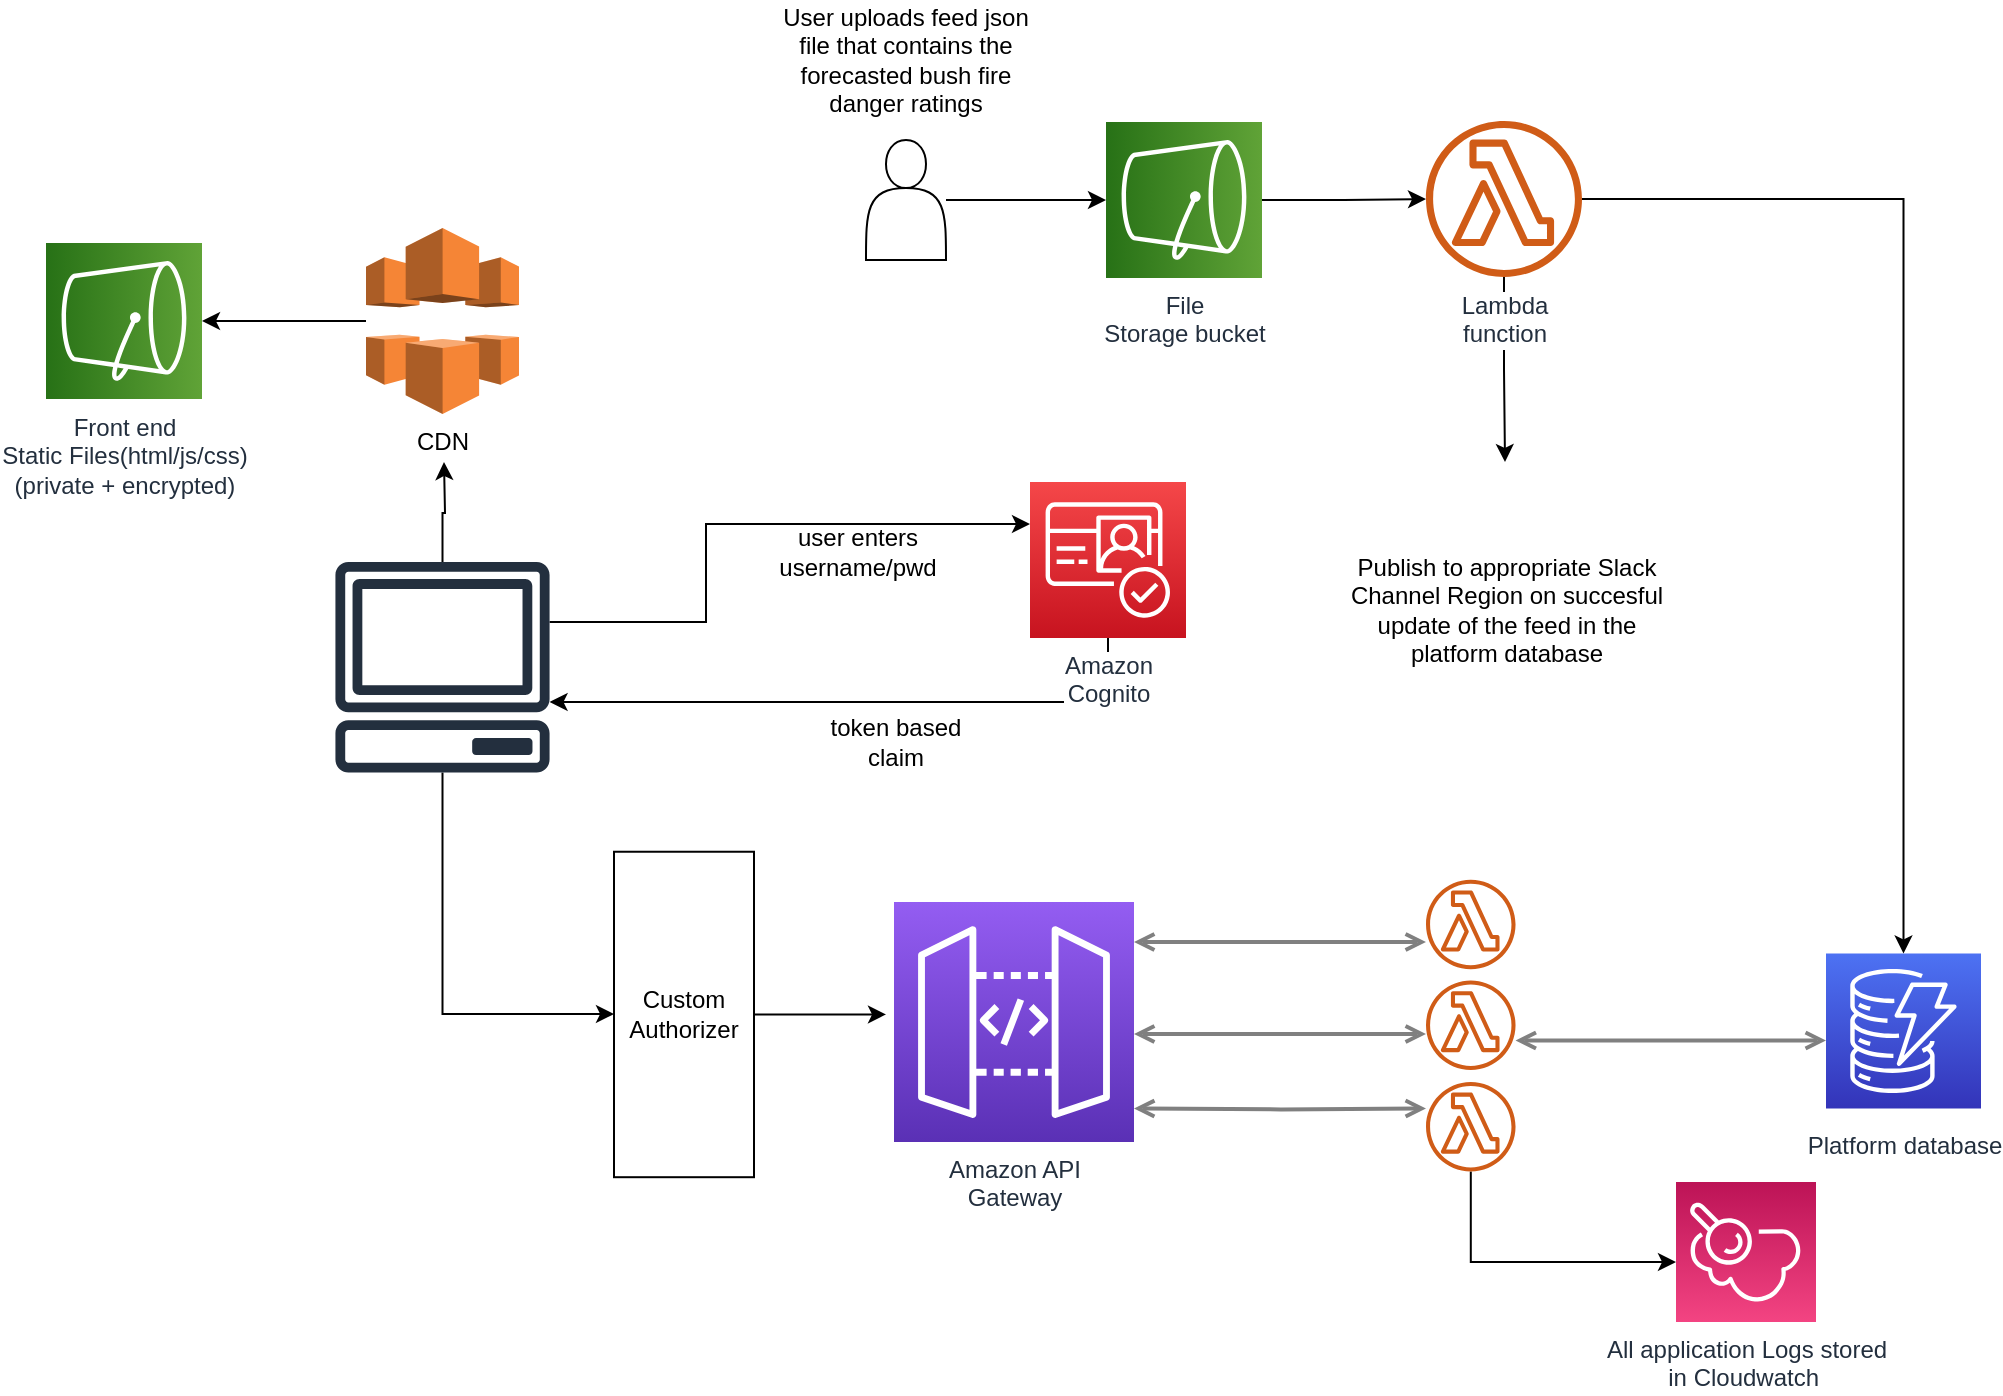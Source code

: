 <mxfile version="14.6.9" type="github" pages="5">
  <diagram id="Ht1M8jgEwFfnCIfOTk4-" name="Architecture">
    <mxGraphModel dx="2447" dy="548" grid="1" gridSize="10" guides="1" tooltips="1" connect="1" arrows="1" fold="1" page="1" pageScale="1" pageWidth="1169" pageHeight="827" math="0" shadow="0">
      <root>
        <mxCell id="0" />
        <mxCell id="1" parent="0" />
        <mxCell id="UEzPUAAOIrF-is8g5C7q-133" style="edgeStyle=orthogonalEdgeStyle;rounded=0;orthogonalLoop=1;jettySize=auto;html=1;startArrow=open;startFill=0;endArrow=open;endFill=0;strokeWidth=2;strokeColor=#808080;" parent="1" source="UEzPUAAOIrF-is8g5C7q-115" target="UEzPUAAOIrF-is8g5C7q-119" edge="1">
          <mxGeometry relative="1" as="geometry">
            <Array as="points">
              <mxPoint x="790" y="579.23" />
              <mxPoint x="790" y="579.23" />
            </Array>
            <mxPoint x="805.0" y="613.23" as="targetPoint" />
          </mxGeometry>
        </mxCell>
        <mxCell id="UEzPUAAOIrF-is8g5C7q-142" style="edgeStyle=orthogonalEdgeStyle;rounded=0;orthogonalLoop=1;jettySize=auto;html=1;startArrow=open;startFill=0;endArrow=open;endFill=0;strokeWidth=2;strokeColor=#808080;" parent="1" edge="1">
          <mxGeometry relative="1" as="geometry">
            <mxPoint x="494" y="576" as="sourcePoint" />
            <mxPoint x="640" y="576" as="targetPoint" />
            <Array as="points">
              <mxPoint x="515" y="575.23" />
              <mxPoint x="515" y="575.23" />
            </Array>
          </mxGeometry>
        </mxCell>
        <mxCell id="V-STVvqY2KK-GqgoBENX-16" style="edgeStyle=orthogonalEdgeStyle;rounded=0;orthogonalLoop=1;jettySize=auto;html=1;" edge="1" parent="1" source="UEzPUAAOIrF-is8g5C7q-111" target="fc9vdhBPrBxlH9aMz3zb-12">
          <mxGeometry relative="1" as="geometry">
            <Array as="points">
              <mxPoint x="481" y="410" />
            </Array>
          </mxGeometry>
        </mxCell>
        <mxCell id="UEzPUAAOIrF-is8g5C7q-111" value="Amazon &lt;br&gt;Cognito" style="outlineConnect=0;fontColor=#232F3E;gradientColor=#F54749;gradientDirection=north;fillColor=#C7131F;strokeColor=#ffffff;dashed=0;verticalLabelPosition=bottom;verticalAlign=top;align=center;html=1;fontSize=12;fontStyle=0;aspect=fixed;shape=mxgraph.aws4.resourceIcon;resIcon=mxgraph.aws4.cognito;labelBackgroundColor=#ffffff;" parent="1" vertex="1">
          <mxGeometry x="442" y="300" width="78" height="78" as="geometry" />
        </mxCell>
        <mxCell id="UEzPUAAOIrF-is8g5C7q-114" value="Amazon API&lt;br&gt;Gateway&lt;br&gt;" style="outlineConnect=0;fontColor=#232F3E;gradientColor=#945DF2;gradientDirection=north;fillColor=#5A30B5;strokeColor=#ffffff;dashed=0;verticalLabelPosition=bottom;verticalAlign=top;align=center;html=1;fontSize=12;fontStyle=0;aspect=fixed;shape=mxgraph.aws4.resourceIcon;resIcon=mxgraph.aws4.api_gateway;labelBackgroundColor=#ffffff;" parent="1" vertex="1">
          <mxGeometry x="374" y="510" width="120" height="120" as="geometry" />
        </mxCell>
        <mxCell id="UEzPUAAOIrF-is8g5C7q-115" value="" style="outlineConnect=0;fontColor=#232F3E;gradientColor=none;fillColor=#D05C17;strokeColor=none;dashed=0;verticalLabelPosition=bottom;verticalAlign=top;align=center;html=1;fontSize=12;fontStyle=0;aspect=fixed;pointerEvents=1;shape=mxgraph.aws4.lambda_function;labelBackgroundColor=#ffffff;" parent="1" vertex="1">
          <mxGeometry x="640" y="549.23" width="44.77" height="44.77" as="geometry" />
        </mxCell>
        <mxCell id="fc9vdhBPrBxlH9aMz3zb-10" style="edgeStyle=orthogonalEdgeStyle;rounded=0;orthogonalLoop=1;jettySize=auto;html=1;" parent="1" source="UEzPUAAOIrF-is8g5C7q-116" target="fc9vdhBPrBxlH9aMz3zb-7" edge="1">
          <mxGeometry relative="1" as="geometry" />
        </mxCell>
        <mxCell id="UEzPUAAOIrF-is8g5C7q-116" value="File &lt;br&gt;Storage bucket" style="outlineConnect=0;fontColor=#232F3E;gradientColor=#60A337;gradientDirection=north;fillColor=#277116;strokeColor=#ffffff;dashed=0;verticalLabelPosition=bottom;verticalAlign=top;align=center;html=1;fontSize=12;fontStyle=0;aspect=fixed;shape=mxgraph.aws4.resourceIcon;resIcon=mxgraph.aws4.s3;labelBackgroundColor=#ffffff;direction=south;" parent="1" vertex="1">
          <mxGeometry x="480.0" y="120" width="78" height="78" as="geometry" />
        </mxCell>
        <mxCell id="UEzPUAAOIrF-is8g5C7q-119" value="Platform database" style="outlineConnect=0;fontColor=#232F3E;gradientColor=#4D72F3;gradientDirection=north;fillColor=#3334B9;strokeColor=#ffffff;dashed=0;verticalLabelPosition=bottom;verticalAlign=top;align=center;html=1;fontSize=12;fontStyle=0;aspect=fixed;shape=mxgraph.aws4.resourceIcon;resIcon=mxgraph.aws4.dynamodb;labelBackgroundColor=#ffffff;spacingTop=5;" parent="1" vertex="1">
          <mxGeometry x="840" y="535.73" width="77.5" height="77.5" as="geometry" />
        </mxCell>
        <mxCell id="UEzPUAAOIrF-is8g5C7q-121" value="All application Logs stored &lt;br&gt;in Cloudwatch&amp;nbsp;" style="outlineConnect=0;fontColor=#232F3E;gradientColor=#F34482;gradientDirection=north;fillColor=#BC1356;strokeColor=#ffffff;dashed=0;verticalLabelPosition=bottom;verticalAlign=top;align=center;html=1;fontSize=12;fontStyle=0;aspect=fixed;shape=mxgraph.aws4.resourceIcon;resIcon=mxgraph.aws4.cloudwatch;labelBackgroundColor=#ffffff;direction=west;" parent="1" vertex="1">
          <mxGeometry x="765" y="650" width="70" height="70" as="geometry" />
        </mxCell>
        <mxCell id="fc9vdhBPrBxlH9aMz3zb-6" value="User uploads feed json file that contains the forecasted bush fire danger ratings" style="text;html=1;strokeColor=none;fillColor=none;align=center;verticalAlign=middle;whiteSpace=wrap;rounded=0;" parent="1" vertex="1">
          <mxGeometry x="315" y="60" width="130" height="57" as="geometry" />
        </mxCell>
        <mxCell id="fc9vdhBPrBxlH9aMz3zb-11" style="edgeStyle=orthogonalEdgeStyle;rounded=0;orthogonalLoop=1;jettySize=auto;html=1;" parent="1" source="fc9vdhBPrBxlH9aMz3zb-7" target="UEzPUAAOIrF-is8g5C7q-119" edge="1">
          <mxGeometry relative="1" as="geometry" />
        </mxCell>
        <mxCell id="XOwiEWo5WfRLnFHObfmR-3" style="edgeStyle=orthogonalEdgeStyle;rounded=0;orthogonalLoop=1;jettySize=auto;html=1;" edge="1" parent="1" source="fc9vdhBPrBxlH9aMz3zb-7" target="V-STVvqY2KK-GqgoBENX-31">
          <mxGeometry relative="1" as="geometry" />
        </mxCell>
        <mxCell id="fc9vdhBPrBxlH9aMz3zb-7" value="Lambda&lt;br&gt;function" style="outlineConnect=0;fontColor=#232F3E;gradientColor=none;fillColor=#D05C17;strokeColor=none;dashed=0;verticalLabelPosition=bottom;verticalAlign=top;align=center;html=1;fontSize=12;fontStyle=0;aspect=fixed;pointerEvents=1;shape=mxgraph.aws4.lambda_function;labelBackgroundColor=#ffffff;" parent="1" vertex="1">
          <mxGeometry x="640" y="119.5" width="78" height="78" as="geometry" />
        </mxCell>
        <mxCell id="fc9vdhBPrBxlH9aMz3zb-17" value="user enters &lt;br&gt;username/pwd" style="text;html=1;strokeColor=none;fillColor=none;align=center;verticalAlign=middle;whiteSpace=wrap;rounded=0;" parent="1" vertex="1">
          <mxGeometry x="292" y="320" width="128" height="30" as="geometry" />
        </mxCell>
        <mxCell id="fc9vdhBPrBxlH9aMz3zb-18" value="token based claim" style="text;html=1;strokeColor=none;fillColor=none;align=center;verticalAlign=middle;whiteSpace=wrap;rounded=0;" parent="1" vertex="1">
          <mxGeometry x="340" y="420" width="70" height="20" as="geometry" />
        </mxCell>
        <mxCell id="V-STVvqY2KK-GqgoBENX-8" style="edgeStyle=orthogonalEdgeStyle;rounded=0;orthogonalLoop=1;jettySize=auto;html=1;" edge="1" parent="1" source="fc9vdhBPrBxlH9aMz3zb-12">
          <mxGeometry relative="1" as="geometry">
            <mxPoint x="442" y="321" as="targetPoint" />
            <mxPoint x="187.812" y="431" as="sourcePoint" />
            <Array as="points">
              <mxPoint x="280" y="370" />
              <mxPoint x="280" y="321" />
            </Array>
          </mxGeometry>
        </mxCell>
        <mxCell id="V-STVvqY2KK-GqgoBENX-14" style="edgeStyle=orthogonalEdgeStyle;rounded=0;orthogonalLoop=1;jettySize=auto;html=1;" edge="1" parent="1" source="fc9vdhBPrBxlH9aMz3zb-12">
          <mxGeometry relative="1" as="geometry">
            <mxPoint x="149" y="290" as="targetPoint" />
          </mxGeometry>
        </mxCell>
        <mxCell id="V-STVvqY2KK-GqgoBENX-17" style="edgeStyle=orthogonalEdgeStyle;rounded=0;orthogonalLoop=1;jettySize=auto;html=1;" edge="1" parent="1" source="fc9vdhBPrBxlH9aMz3zb-12" target="V-STVvqY2KK-GqgoBENX-15">
          <mxGeometry relative="1" as="geometry">
            <Array as="points">
              <mxPoint x="148" y="566" />
            </Array>
          </mxGeometry>
        </mxCell>
        <mxCell id="fc9vdhBPrBxlH9aMz3zb-12" value="" style="outlineConnect=0;fontColor=#232F3E;gradientColor=none;fillColor=#232F3E;strokeColor=none;dashed=0;verticalLabelPosition=bottom;verticalAlign=top;align=center;html=1;fontSize=12;fontStyle=0;aspect=fixed;pointerEvents=1;shape=mxgraph.aws4.client;" parent="1" vertex="1">
          <mxGeometry x="94.25" y="340" width="108" height="105.23" as="geometry" />
        </mxCell>
        <mxCell id="V-STVvqY2KK-GqgoBENX-1" value="Front end &lt;br&gt;Static Files(html/js/css)&lt;br&gt;(private + encrypted)" style="outlineConnect=0;fontColor=#232F3E;gradientColor=#60A337;gradientDirection=north;fillColor=#277116;strokeColor=#ffffff;dashed=0;verticalLabelPosition=bottom;verticalAlign=top;align=center;html=1;fontSize=12;fontStyle=0;aspect=fixed;shape=mxgraph.aws4.resourceIcon;resIcon=mxgraph.aws4.s3;labelBackgroundColor=#ffffff;direction=south;" vertex="1" parent="1">
          <mxGeometry x="-50.0" y="180.5" width="78" height="78" as="geometry" />
        </mxCell>
        <mxCell id="V-STVvqY2KK-GqgoBENX-7" style="edgeStyle=orthogonalEdgeStyle;rounded=0;orthogonalLoop=1;jettySize=auto;html=1;" edge="1" parent="1" source="V-STVvqY2KK-GqgoBENX-3" target="V-STVvqY2KK-GqgoBENX-1">
          <mxGeometry relative="1" as="geometry" />
        </mxCell>
        <mxCell id="V-STVvqY2KK-GqgoBENX-3" value="CDN&lt;br&gt;" style="outlineConnect=0;dashed=0;verticalLabelPosition=bottom;verticalAlign=top;align=center;html=1;shape=mxgraph.aws3.cloudfront;fillColor=#F58536;gradientColor=none;" vertex="1" parent="1">
          <mxGeometry x="110" y="173" width="76.5" height="93" as="geometry" />
        </mxCell>
        <mxCell id="V-STVvqY2KK-GqgoBENX-28" style="edgeStyle=orthogonalEdgeStyle;rounded=0;orthogonalLoop=1;jettySize=auto;html=1;" edge="1" parent="1" source="V-STVvqY2KK-GqgoBENX-15">
          <mxGeometry relative="1" as="geometry">
            <mxPoint x="370" y="566.235" as="targetPoint" />
          </mxGeometry>
        </mxCell>
        <mxCell id="V-STVvqY2KK-GqgoBENX-15" value="Custom&lt;br&gt;Authorizer" style="rounded=0;whiteSpace=wrap;html=1;" vertex="1" parent="1">
          <mxGeometry x="234" y="484.87" width="70" height="162.73" as="geometry" />
        </mxCell>
        <mxCell id="V-STVvqY2KK-GqgoBENX-26" style="edgeStyle=orthogonalEdgeStyle;rounded=0;orthogonalLoop=1;jettySize=auto;html=1;" edge="1" parent="1" source="V-STVvqY2KK-GqgoBENX-22" target="UEzPUAAOIrF-is8g5C7q-121">
          <mxGeometry relative="1" as="geometry">
            <Array as="points">
              <mxPoint x="662" y="690" />
            </Array>
          </mxGeometry>
        </mxCell>
        <mxCell id="V-STVvqY2KK-GqgoBENX-22" value="" style="outlineConnect=0;fontColor=#232F3E;gradientColor=none;fillColor=#D05C17;strokeColor=none;dashed=0;verticalLabelPosition=bottom;verticalAlign=top;align=center;html=1;fontSize=12;fontStyle=0;aspect=fixed;pointerEvents=1;shape=mxgraph.aws4.lambda_function;labelBackgroundColor=#ffffff;" vertex="1" parent="1">
          <mxGeometry x="640" y="599.96" width="44.77" height="44.77" as="geometry" />
        </mxCell>
        <mxCell id="V-STVvqY2KK-GqgoBENX-23" value="" style="outlineConnect=0;fontColor=#232F3E;gradientColor=none;fillColor=#D05C17;strokeColor=none;dashed=0;verticalLabelPosition=bottom;verticalAlign=top;align=center;html=1;fontSize=12;fontStyle=0;aspect=fixed;pointerEvents=1;shape=mxgraph.aws4.lambda_function;labelBackgroundColor=#ffffff;" vertex="1" parent="1">
          <mxGeometry x="640" y="498.87" width="44.77" height="44.77" as="geometry" />
        </mxCell>
        <mxCell id="V-STVvqY2KK-GqgoBENX-24" style="edgeStyle=orthogonalEdgeStyle;rounded=0;orthogonalLoop=1;jettySize=auto;html=1;startArrow=open;startFill=0;endArrow=open;endFill=0;strokeWidth=2;strokeColor=#808080;entryX=0;entryY=0.296;entryDx=0;entryDy=0;entryPerimeter=0;" edge="1" parent="1" target="V-STVvqY2KK-GqgoBENX-22">
          <mxGeometry relative="1" as="geometry">
            <mxPoint x="494" y="613.23" as="sourcePoint" />
            <mxPoint x="611" y="613.23" as="targetPoint" />
            <Array as="points" />
          </mxGeometry>
        </mxCell>
        <mxCell id="V-STVvqY2KK-GqgoBENX-30" style="edgeStyle=orthogonalEdgeStyle;rounded=0;orthogonalLoop=1;jettySize=auto;html=1;startArrow=open;startFill=0;endArrow=open;endFill=0;strokeWidth=2;strokeColor=#808080;" edge="1" parent="1">
          <mxGeometry relative="1" as="geometry">
            <mxPoint x="494" y="530" as="sourcePoint" />
            <mxPoint x="640" y="530" as="targetPoint" />
            <Array as="points">
              <mxPoint x="515" y="529.23" />
              <mxPoint x="515" y="529.23" />
            </Array>
          </mxGeometry>
        </mxCell>
        <mxCell id="V-STVvqY2KK-GqgoBENX-31" value="Publish to appropriate Slack&lt;br&gt;Channel Region on succesful &lt;br&gt;update of the feed in the &lt;br&gt;platform database" style="shape=image;html=1;verticalAlign=top;verticalLabelPosition=bottom;labelBackgroundColor=#ffffff;imageAspect=0;aspect=fixed;image=https://cdn4.iconfinder.com/data/icons/logos-and-brands/512/306_Slack_logo-128.png" vertex="1" parent="1">
          <mxGeometry x="660" y="290" width="39" height="39" as="geometry" />
        </mxCell>
        <mxCell id="XOwiEWo5WfRLnFHObfmR-2" style="edgeStyle=orthogonalEdgeStyle;rounded=0;orthogonalLoop=1;jettySize=auto;html=1;" edge="1" parent="1" source="fc9vdhBPrBxlH9aMz3zb-3" target="UEzPUAAOIrF-is8g5C7q-116">
          <mxGeometry relative="1" as="geometry" />
        </mxCell>
        <mxCell id="fc9vdhBPrBxlH9aMz3zb-3" value="" style="shape=actor;whiteSpace=wrap;html=1;" parent="1" vertex="1">
          <mxGeometry x="360" y="129" width="40" height="60" as="geometry" />
        </mxCell>
      </root>
    </mxGraphModel>
  </diagram>
  <diagram id="ITIT-wE3OmYXD7rG-08S" name="Campaign_list">
    <mxGraphModel dx="1278" dy="548" grid="1" gridSize="10" guides="1" tooltips="1" connect="1" arrows="1" fold="1" page="1" pageScale="1" pageWidth="850" pageHeight="1100" math="0" shadow="0">
      <root>
        <mxCell id="Ls9zx_w2HFz-K94AEwjX-0" />
        <mxCell id="Ls9zx_w2HFz-K94AEwjX-1" parent="Ls9zx_w2HFz-K94AEwjX-0" />
        <mxCell id="b_MyIMnOvXRfzgk3g6UZ-0" value="" style="rounded=0;whiteSpace=wrap;html=1;fillColor=#FFFFFF;" vertex="1" parent="Ls9zx_w2HFz-K94AEwjX-1">
          <mxGeometry x="40" y="36" width="810" height="410" as="geometry" />
        </mxCell>
        <mxCell id="b83E0aCVDLJbFd13GOJT-0" value="Left Nav" style="rounded=0;whiteSpace=wrap;html=1;" vertex="1" parent="Ls9zx_w2HFz-K94AEwjX-1">
          <mxGeometry x="60" y="50" width="100" height="370" as="geometry" />
        </mxCell>
        <mxCell id="b83E0aCVDLJbFd13GOJT-1" value="Campaign" style="html=1;fillColor=none;strokeColor=none;fontSize=11;align=left;fontColor=#596780;whiteSpace=wrap;fontStyle=1" vertex="1" parent="Ls9zx_w2HFz-K94AEwjX-1">
          <mxGeometry x="200" y="80" width="150" height="20" as="geometry" />
        </mxCell>
        <mxCell id="b83E0aCVDLJbFd13GOJT-2" value="Total views" style="html=1;fillColor=none;strokeColor=none;fontSize=11;align=left;fontColor=#596780;whiteSpace=wrap;fontStyle=1" vertex="1" parent="Ls9zx_w2HFz-K94AEwjX-1">
          <mxGeometry x="520" y="80" width="70" height="20" as="geometry" />
        </mxCell>
        <mxCell id="b83E0aCVDLJbFd13GOJT-3" value="Region" style="html=1;fillColor=none;strokeColor=none;fontSize=11;align=right;fontColor=#596780;whiteSpace=wrap;fontStyle=1" vertex="1" parent="Ls9zx_w2HFz-K94AEwjX-1">
          <mxGeometry x="350" y="80" width="40" height="20" as="geometry" />
        </mxCell>
        <mxCell id="b83E0aCVDLJbFd13GOJT-4" value="Updated" style="html=1;fillColor=none;strokeColor=none;fontSize=11;align=left;fontColor=#596780;whiteSpace=wrap;fontStyle=1" vertex="1" parent="Ls9zx_w2HFz-K94AEwjX-1">
          <mxGeometry x="620" y="80" width="90" height="20" as="geometry" />
        </mxCell>
        <mxCell id="b83E0aCVDLJbFd13GOJT-6" value="Action" style="html=1;fillColor=none;strokeColor=none;fontSize=11;align=center;fontColor=#596780;whiteSpace=wrap;fontStyle=1" vertex="1" parent="Ls9zx_w2HFz-K94AEwjX-1">
          <mxGeometry x="740" y="80" width="40" height="20" as="geometry" />
        </mxCell>
        <mxCell id="b83E0aCVDLJbFd13GOJT-7" value="" style="shape=line;strokeWidth=2;html=1;strokeColor=#DFE1E5;resizeWidth=1;fillColor=#FFFFFF;" vertex="1" parent="Ls9zx_w2HFz-K94AEwjX-1">
          <mxGeometry x="200" y="100" width="630" height="10" as="geometry" />
        </mxCell>
        <mxCell id="b83E0aCVDLJbFd13GOJT-8" value="" style="strokeColor=none;fillColor=#FAFBFC;html=1" vertex="1" parent="Ls9zx_w2HFz-K94AEwjX-1">
          <mxGeometry x="190" y="106" width="640" height="30" as="geometry" />
        </mxCell>
        <mxCell id="b83E0aCVDLJbFd13GOJT-9" value="Bush Fire 1" style="strokeColor=none;fillColor=none;fontSize=12;fontColor=#596780;align=left;html=1" vertex="1" parent="Ls9zx_w2HFz-K94AEwjX-1">
          <mxGeometry x="200" y="111" width="50" height="20" as="geometry" />
        </mxCell>
        <mxCell id="b83E0aCVDLJbFd13GOJT-10" value="Active" style="strokeColor=none;fillColor=#00CCCC;fontSize=11;fontColor=#596780;rounded=1;html=1" vertex="1" parent="Ls9zx_w2HFz-K94AEwjX-1">
          <mxGeometry x="270" y="110" width="65" height="20" as="geometry" />
        </mxCell>
        <mxCell id="b83E0aCVDLJbFd13GOJT-11" value="28 minutes ago" style="strokeColor=none;fillColor=none;fontSize=12;fontColor=#596780;align=left;html=1" vertex="1" parent="Ls9zx_w2HFz-K94AEwjX-1">
          <mxGeometry x="620" y="109" width="50" height="20" as="geometry" />
        </mxCell>
        <mxCell id="b83E0aCVDLJbFd13GOJT-12" value="&amp;#8226;&amp;#8226;&amp;#8226;" style="shape=ellipse;fillColor=#0057D8;strokeColor=none;fontColor=#ffffff;align=center;verticalAlign=middle;whiteSpace=wrap;fontSize=10;fontStyle=0;html=1" vertex="1" parent="Ls9zx_w2HFz-K94AEwjX-1">
          <mxGeometry x="755" y="113" width="16" height="16" as="geometry" />
        </mxCell>
        <mxCell id="b83E0aCVDLJbFd13GOJT-13" value="" style="rounded=1;arcSize=23;fillColor=#42526E;strokeColor=none" vertex="1" parent="Ls9zx_w2HFz-K94AEwjX-1">
          <mxGeometry x="785" y="108" width="40" height="24" as="geometry" />
        </mxCell>
        <mxCell id="b83E0aCVDLJbFd13GOJT-14" value="" style="shape=ellipse;fillColor=#ffffff;strokeColor=none;html=1" vertex="1" parent="b83E0aCVDLJbFd13GOJT-13">
          <mxGeometry x="0.5" y="0.5" width="4" height="4" relative="1" as="geometry">
            <mxPoint x="-10" y="-2" as="offset" />
          </mxGeometry>
        </mxCell>
        <mxCell id="b83E0aCVDLJbFd13GOJT-15" value="" style="shape=ellipse;fillColor=#ffffff;strokeColor=none;html=1" vertex="1" parent="b83E0aCVDLJbFd13GOJT-13">
          <mxGeometry x="0.5" y="0.5" width="4" height="4" relative="1" as="geometry">
            <mxPoint x="-2" y="-2" as="offset" />
          </mxGeometry>
        </mxCell>
        <mxCell id="b83E0aCVDLJbFd13GOJT-16" value="" style="shape=ellipse;fillColor=#ffffff;strokeColor=none;html=1" vertex="1" parent="b83E0aCVDLJbFd13GOJT-13">
          <mxGeometry x="0.5" y="0.5" width="4" height="4" relative="1" as="geometry">
            <mxPoint x="6" y="-2" as="offset" />
          </mxGeometry>
        </mxCell>
        <mxCell id="b83E0aCVDLJbFd13GOJT-17" value="Bush Fire 2" style="strokeColor=none;fillColor=none;fontSize=12;fontColor=#596780;align=left;html=1" vertex="1" parent="Ls9zx_w2HFz-K94AEwjX-1">
          <mxGeometry x="200" y="141" width="240" height="20" as="geometry" />
        </mxCell>
        <mxCell id="b83E0aCVDLJbFd13GOJT-20" value="15000" style="strokeColor=none;fillColor=none;fontSize=10;fontColor=#596780;align=right;html=1" vertex="1" parent="Ls9zx_w2HFz-K94AEwjX-1">
          <mxGeometry x="530" y="141" width="60" height="20" as="geometry" />
        </mxCell>
        <mxCell id="b83E0aCVDLJbFd13GOJT-21" value="5 minutes ago" style="strokeColor=none;fillColor=none;fontSize=12;fontColor=#596780;align=left;html=1" vertex="1" parent="Ls9zx_w2HFz-K94AEwjX-1">
          <mxGeometry x="620" y="139" width="50" height="20" as="geometry" />
        </mxCell>
        <mxCell id="b83E0aCVDLJbFd13GOJT-24" value="&amp;#8226;&amp;#8226;&amp;#8226;" style="shape=ellipse;fillColor=#0057D8;strokeColor=none;fontColor=#ffffff;align=center;verticalAlign=middle;whiteSpace=wrap;fontSize=10;fontStyle=0;html=1" vertex="1" parent="Ls9zx_w2HFz-K94AEwjX-1">
          <mxGeometry x="755" y="143" width="16" height="16" as="geometry" />
        </mxCell>
        <mxCell id="b83E0aCVDLJbFd13GOJT-25" value="Bush Fire 3" style="strokeColor=none;fillColor=none;fontSize=12;fontColor=#596780;align=left;html=1" vertex="1" parent="Ls9zx_w2HFz-K94AEwjX-1">
          <mxGeometry x="200" y="171" width="240" height="20" as="geometry" />
        </mxCell>
        <mxCell id="b83E0aCVDLJbFd13GOJT-29" value="5 minutes ago" style="strokeColor=none;fillColor=none;fontSize=12;fontColor=#596780;align=left;html=1" vertex="1" parent="Ls9zx_w2HFz-K94AEwjX-1">
          <mxGeometry x="620" y="169" width="50" height="20" as="geometry" />
        </mxCell>
        <mxCell id="b83E0aCVDLJbFd13GOJT-32" value="&amp;#8226;&amp;#8226;&amp;#8226;" style="shape=ellipse;fillColor=#0057D8;strokeColor=none;fontColor=#ffffff;align=center;verticalAlign=middle;whiteSpace=wrap;fontSize=10;fontStyle=0;html=1" vertex="1" parent="Ls9zx_w2HFz-K94AEwjX-1">
          <mxGeometry x="755" y="173" width="16" height="16" as="geometry" />
        </mxCell>
        <mxCell id="b83E0aCVDLJbFd13GOJT-35" value="20000" style="strokeColor=none;fillColor=none;fontSize=10;fontColor=#596780;align=left;html=1" vertex="1" parent="Ls9zx_w2HFz-K94AEwjX-1">
          <mxGeometry x="561" y="199" width="40" height="20" as="geometry" />
        </mxCell>
        <mxCell id="b83E0aCVDLJbFd13GOJT-37" value="25 minutes ago" style="strokeColor=none;fillColor=none;fontSize=12;fontColor=#596780;align=left;html=1" vertex="1" parent="Ls9zx_w2HFz-K94AEwjX-1">
          <mxGeometry x="620" y="199" width="50" height="20" as="geometry" />
        </mxCell>
        <mxCell id="b83E0aCVDLJbFd13GOJT-40" value="&amp;#8226;&amp;#8226;&amp;#8226;" style="shape=ellipse;fillColor=#0057D8;strokeColor=none;fontColor=#ffffff;align=center;verticalAlign=middle;whiteSpace=wrap;fontSize=10;fontStyle=0;html=1" vertex="1" parent="Ls9zx_w2HFz-K94AEwjX-1">
          <mxGeometry x="755" y="203" width="16" height="16" as="geometry" />
        </mxCell>
        <mxCell id="b83E0aCVDLJbFd13GOJT-43" value="1000" style="strokeColor=none;fillColor=none;fontSize=10;fontColor=#596780;align=left;html=1" vertex="1" parent="Ls9zx_w2HFz-K94AEwjX-1">
          <mxGeometry x="568" y="231" width="40" height="20" as="geometry" />
        </mxCell>
        <mxCell id="b83E0aCVDLJbFd13GOJT-45" value="29 minutes ago" style="strokeColor=none;fillColor=none;fontSize=12;fontColor=#596780;align=left;html=1" vertex="1" parent="Ls9zx_w2HFz-K94AEwjX-1">
          <mxGeometry x="620" y="229" width="50" height="20" as="geometry" />
        </mxCell>
        <mxCell id="b83E0aCVDLJbFd13GOJT-48" value="" style="html=1;shadow=0;dashed=0;shape=mxgraph.atlassian.checkbox;fillColor=#008465;strokeColor=none;fontColor=#ffffff;align=center;verticalAlign=middle;whiteSpace=wrap;fontSize=10;fontStyle=0;html=1" vertex="1" parent="Ls9zx_w2HFz-K94AEwjX-1">
          <mxGeometry x="755" y="233" width="16" height="16" as="geometry" />
        </mxCell>
        <mxCell id="b83E0aCVDLJbFd13GOJT-49" value="" style="shape=line;strokeWidth=2;html=1;strokeColor=#DFE1E5;resizeWidth=1;fillColor=#FFFFFF;" vertex="1" parent="Ls9zx_w2HFz-K94AEwjX-1">
          <mxGeometry x="200" y="259" width="630" height="10" as="geometry" />
        </mxCell>
        <mxCell id="b83E0aCVDLJbFd13GOJT-50" value="" style="rounded=1;fillColor=#ffffff;strokeColor=#DFE1E5;shadow=1;html=1;arcSize=4" vertex="1" parent="Ls9zx_w2HFz-K94AEwjX-1">
          <mxGeometry x="720" y="141" width="110" height="78" as="geometry" />
        </mxCell>
        <mxCell id="b83E0aCVDLJbFd13GOJT-51" value="Edit Bush Fire 1" style="rounded=0;fillColor=#F4F5F7;strokeColor=none;shadow=0;html=1;align=left;fontSize=12;spacingLeft=10;fontColor=#253858;resizeWidth=1" vertex="1" parent="b83E0aCVDLJbFd13GOJT-50">
          <mxGeometry width="110" height="33" relative="1" as="geometry">
            <mxPoint y="6" as="offset" />
          </mxGeometry>
        </mxCell>
        <mxCell id="b83E0aCVDLJbFd13GOJT-52" value="Delete Bush Fire1" style="rounded=0;fillColor=none;strokeColor=none;shadow=0;html=1;align=left;fontSize=12;spacingLeft=10;fontColor=#253858;resizeWidth=1" vertex="1" parent="b83E0aCVDLJbFd13GOJT-50">
          <mxGeometry width="110" height="33" relative="1" as="geometry">
            <mxPoint y="39" as="offset" />
          </mxGeometry>
        </mxCell>
        <mxCell id="b83E0aCVDLJbFd13GOJT-53" value="Active" style="strokeColor=none;fillColor=#00CCCC;fontSize=11;fontColor=#596780;rounded=1;html=1" vertex="1" parent="Ls9zx_w2HFz-K94AEwjX-1">
          <mxGeometry x="270" y="139" width="65" height="20" as="geometry" />
        </mxCell>
        <mxCell id="b83E0aCVDLJbFd13GOJT-54" value="InActive" style="strokeColor=none;fillColor=#EDEEEF;fontSize=11;fontColor=#596780;rounded=1;html=1" vertex="1" parent="Ls9zx_w2HFz-K94AEwjX-1">
          <mxGeometry x="270" y="171" width="65" height="20" as="geometry" />
        </mxCell>
        <mxCell id="b83E0aCVDLJbFd13GOJT-56" value="Region A" style="strokeColor=none;fillColor=none;fontSize=12;fontColor=#596780;align=left;html=1" vertex="1" parent="Ls9zx_w2HFz-K94AEwjX-1">
          <mxGeometry x="350" y="110" width="50" height="20" as="geometry" />
        </mxCell>
        <mxCell id="b83E0aCVDLJbFd13GOJT-57" value="Region B" style="strokeColor=none;fillColor=none;fontSize=12;fontColor=#596780;align=left;html=1" vertex="1" parent="Ls9zx_w2HFz-K94AEwjX-1">
          <mxGeometry x="350" y="140" width="50" height="20" as="geometry" />
        </mxCell>
        <mxCell id="b83E0aCVDLJbFd13GOJT-58" value="Region C" style="strokeColor=none;fillColor=none;fontSize=12;fontColor=#596780;align=left;html=1" vertex="1" parent="Ls9zx_w2HFz-K94AEwjX-1">
          <mxGeometry x="350" y="169" width="50" height="20" as="geometry" />
        </mxCell>
        <mxCell id="b83E0aCVDLJbFd13GOJT-59" value="Bush Fire 4" style="strokeColor=none;fillColor=none;fontSize=12;fontColor=#596780;align=left;html=1" vertex="1" parent="Ls9zx_w2HFz-K94AEwjX-1">
          <mxGeometry x="200" y="201" width="240" height="20" as="geometry" />
        </mxCell>
        <mxCell id="b83E0aCVDLJbFd13GOJT-60" value="Bush Fire 5" style="strokeColor=none;fillColor=none;fontSize=12;fontColor=#596780;align=left;html=1" vertex="1" parent="Ls9zx_w2HFz-K94AEwjX-1">
          <mxGeometry x="200" y="231" width="240" height="20" as="geometry" />
        </mxCell>
        <mxCell id="b83E0aCVDLJbFd13GOJT-61" value="Active" style="strokeColor=none;fillColor=#00CCCC;fontSize=11;fontColor=#596780;rounded=1;html=1" vertex="1" parent="Ls9zx_w2HFz-K94AEwjX-1">
          <mxGeometry x="270" y="201" width="65" height="20" as="geometry" />
        </mxCell>
        <mxCell id="b83E0aCVDLJbFd13GOJT-62" value="InActive" style="strokeColor=none;fillColor=#EDEEEF;fontSize=11;fontColor=#596780;rounded=1;html=1" vertex="1" parent="Ls9zx_w2HFz-K94AEwjX-1">
          <mxGeometry x="270" y="233" width="65" height="20" as="geometry" />
        </mxCell>
        <mxCell id="b83E0aCVDLJbFd13GOJT-63" value="Region B" style="strokeColor=none;fillColor=none;fontSize=12;fontColor=#596780;align=left;html=1" vertex="1" parent="Ls9zx_w2HFz-K94AEwjX-1">
          <mxGeometry x="350" y="199" width="50" height="20" as="geometry" />
        </mxCell>
        <mxCell id="b83E0aCVDLJbFd13GOJT-64" value="Region A" style="strokeColor=none;fillColor=none;fontSize=12;fontColor=#596780;align=left;html=1" vertex="1" parent="Ls9zx_w2HFz-K94AEwjX-1">
          <mxGeometry x="350" y="231" width="50" height="20" as="geometry" />
        </mxCell>
        <mxCell id="b83E0aCVDLJbFd13GOJT-69" value="500" style="strokeColor=none;fillColor=none;fontSize=10;fontColor=#596780;align=right;html=1" vertex="1" parent="Ls9zx_w2HFz-K94AEwjX-1">
          <mxGeometry x="540" y="170" width="50" height="20" as="geometry" />
        </mxCell>
        <mxCell id="b83E0aCVDLJbFd13GOJT-70" value="10000" style="strokeColor=none;fillColor=none;fontSize=10;fontColor=#596780;align=right;html=1" vertex="1" parent="Ls9zx_w2HFz-K94AEwjX-1">
          <mxGeometry x="540" y="113" width="50" height="20" as="geometry" />
        </mxCell>
        <mxCell id="b83E0aCVDLJbFd13GOJT-75" value="Postal codes" style="html=1;fillColor=none;strokeColor=none;fontSize=11;align=right;fontColor=#596780;whiteSpace=wrap;fontStyle=1" vertex="1" parent="Ls9zx_w2HFz-K94AEwjX-1">
          <mxGeometry x="420" y="78" width="80" height="20" as="geometry" />
        </mxCell>
        <mxCell id="b83E0aCVDLJbFd13GOJT-76" value="60641" style="strokeColor=none;fillColor=none;fontSize=12;fontColor=#596780;align=left;html=1" vertex="1" parent="Ls9zx_w2HFz-K94AEwjX-1">
          <mxGeometry x="440" y="108" width="50" height="20" as="geometry" />
        </mxCell>
        <mxCell id="b83E0aCVDLJbFd13GOJT-77" value="60016" style="strokeColor=none;fillColor=none;fontSize=12;fontColor=#596780;align=left;html=1" vertex="1" parent="Ls9zx_w2HFz-K94AEwjX-1">
          <mxGeometry x="440" y="138" width="50" height="20" as="geometry" />
        </mxCell>
        <mxCell id="b83E0aCVDLJbFd13GOJT-78" value="60616, 60615" style="strokeColor=none;fillColor=none;fontSize=12;fontColor=#596780;align=left;html=1" vertex="1" parent="Ls9zx_w2HFz-K94AEwjX-1">
          <mxGeometry x="440" y="167" width="50" height="20" as="geometry" />
        </mxCell>
        <mxCell id="b83E0aCVDLJbFd13GOJT-79" value="60630" style="strokeColor=none;fillColor=none;fontSize=12;fontColor=#596780;align=left;html=1" vertex="1" parent="Ls9zx_w2HFz-K94AEwjX-1">
          <mxGeometry x="440" y="197" width="50" height="20" as="geometry" />
        </mxCell>
        <mxCell id="b83E0aCVDLJbFd13GOJT-80" value="60762" style="strokeColor=none;fillColor=none;fontSize=12;fontColor=#596780;align=left;html=1" vertex="1" parent="Ls9zx_w2HFz-K94AEwjX-1">
          <mxGeometry x="440" y="229" width="50" height="20" as="geometry" />
        </mxCell>
        <mxCell id="XOohm6BAOXvW7-VxbB7--0" value="Add New Campaign" style="rounded=0;whiteSpace=wrap;html=1;fillColor=#00FF00;" vertex="1" parent="Ls9zx_w2HFz-K94AEwjX-1">
          <mxGeometry x="700" y="50" width="120" height="20" as="geometry" />
        </mxCell>
      </root>
    </mxGraphModel>
  </diagram>
  <diagram id="bcga16flqrvXqjz4MfXA" name="Campaign_SetUp">
    <mxGraphModel dx="1278" dy="548" grid="1" gridSize="10" guides="1" tooltips="1" connect="1" arrows="1" fold="1" page="1" pageScale="1" pageWidth="850" pageHeight="1100" math="0" shadow="0">
      <root>
        <mxCell id="e3KC1v_-6eJVZM9ja5iy-0" />
        <mxCell id="e3KC1v_-6eJVZM9ja5iy-1" parent="e3KC1v_-6eJVZM9ja5iy-0" />
        <mxCell id="e3KC1v_-6eJVZM9ja5iy-2" value="" style="rounded=0;whiteSpace=wrap;html=1;" vertex="1" parent="e3KC1v_-6eJVZM9ja5iy-1">
          <mxGeometry x="50" y="60" width="750" height="420" as="geometry" />
        </mxCell>
        <mxCell id="e3KC1v_-6eJVZM9ja5iy-3" value="Left Nav" style="rounded=0;whiteSpace=wrap;html=1;" vertex="1" parent="e3KC1v_-6eJVZM9ja5iy-1">
          <mxGeometry x="70" y="80" width="100" height="370" as="geometry" />
        </mxCell>
        <mxCell id="e3KC1v_-6eJVZM9ja5iy-4" value="" style="rounded=0;whiteSpace=wrap;html=1;" vertex="1" parent="e3KC1v_-6eJVZM9ja5iy-1">
          <mxGeometry x="190" y="80" width="590" height="370" as="geometry" />
        </mxCell>
        <mxCell id="e3KC1v_-6eJVZM9ja5iy-5" value="Add campaign name" style="rounded=0;whiteSpace=wrap;html=1;" vertex="1" parent="e3KC1v_-6eJVZM9ja5iy-1">
          <mxGeometry x="350" y="110" width="120" height="20" as="geometry" />
        </mxCell>
        <mxCell id="e3KC1v_-6eJVZM9ja5iy-8" value="Campaign Name:" style="text;html=1;strokeColor=none;fillColor=none;align=center;verticalAlign=middle;whiteSpace=wrap;rounded=0;" vertex="1" parent="e3KC1v_-6eJVZM9ja5iy-1">
          <mxGeometry x="220" y="100" width="110" height="40" as="geometry" />
        </mxCell>
        <mxCell id="e3KC1v_-6eJVZM9ja5iy-10" value="Region" style="text;html=1;strokeColor=none;fillColor=none;align=center;verticalAlign=middle;whiteSpace=wrap;rounded=0;" vertex="1" parent="e3KC1v_-6eJVZM9ja5iy-1">
          <mxGeometry x="220" y="140" width="110" height="40" as="geometry" />
        </mxCell>
        <mxCell id="e3KC1v_-6eJVZM9ja5iy-13" value="" style="html=1;shadow=0;dashed=0;shape=mxgraph.bootstrap.rrect;rSize=5;fillColor=#ffffff;strokeColor=#999999;" vertex="1" parent="e3KC1v_-6eJVZM9ja5iy-1">
          <mxGeometry x="350" y="180" width="170" height="70" as="geometry" />
        </mxCell>
        <mxCell id="e3KC1v_-6eJVZM9ja5iy-14" value="Region A" style="fillColor=none;strokeColor=none;align=left;spacing=20;fontSize=14;" vertex="1" parent="e3KC1v_-6eJVZM9ja5iy-13">
          <mxGeometry width="170" height="20" relative="1" as="geometry">
            <mxPoint y="10" as="offset" />
          </mxGeometry>
        </mxCell>
        <mxCell id="e3KC1v_-6eJVZM9ja5iy-15" value="Region B" style="fillColor=none;strokeColor=none;align=left;spacing=20;fontSize=14;" vertex="1" parent="e3KC1v_-6eJVZM9ja5iy-13">
          <mxGeometry width="170" height="20" relative="1" as="geometry">
            <mxPoint y="30" as="offset" />
          </mxGeometry>
        </mxCell>
        <mxCell id="e3KC1v_-6eJVZM9ja5iy-16" value="Region C" style="fillColor=none;strokeColor=none;align=left;spacing=20;fontSize=14;" vertex="1" parent="e3KC1v_-6eJVZM9ja5iy-13">
          <mxGeometry width="170" relative="1" as="geometry">
            <mxPoint y="60" as="offset" />
          </mxGeometry>
        </mxCell>
        <mxCell id="e3KC1v_-6eJVZM9ja5iy-11" value="Select Region" style="html=1;shadow=0;dashed=0;shape=mxgraph.bootstrap.rrect;rSize=5;strokeColor=none;strokeWidth=1;fillColor=#FFBC26;fontColor=#000000;whiteSpace=wrap;align=left;verticalAlign=middle;fontStyle=0;fontSize=14;spacingLeft=10;" vertex="1" parent="e3KC1v_-6eJVZM9ja5iy-1">
          <mxGeometry x="350" y="150" width="140" height="40" as="geometry" />
        </mxCell>
        <mxCell id="e3KC1v_-6eJVZM9ja5iy-12" value="" style="shape=triangle;direction=south;fillColor=#000000;strokeColor=none;perimeter=none;" vertex="1" parent="e3KC1v_-6eJVZM9ja5iy-11">
          <mxGeometry x="1" y="0.5" width="10" height="5" relative="1" as="geometry">
            <mxPoint x="-17" y="-2.5" as="offset" />
          </mxGeometry>
        </mxCell>
        <mxCell id="e3KC1v_-6eJVZM9ja5iy-23" value="PostalCodes" style="text;html=1;strokeColor=none;fillColor=none;align=center;verticalAlign=middle;whiteSpace=wrap;rounded=0;" vertex="1" parent="e3KC1v_-6eJVZM9ja5iy-1">
          <mxGeometry x="230" y="260" width="110" height="40" as="geometry" />
        </mxCell>
        <mxCell id="e3KC1v_-6eJVZM9ja5iy-24" value="Add Postal Codes" style="rounded=0;whiteSpace=wrap;html=1;" vertex="1" parent="e3KC1v_-6eJVZM9ja5iy-1">
          <mxGeometry x="350" y="270" width="120" height="20" as="geometry" />
        </mxCell>
        <mxCell id="e3KC1v_-6eJVZM9ja5iy-25" value="Geo coordinates" style="text;html=1;strokeColor=none;fillColor=none;align=center;verticalAlign=middle;whiteSpace=wrap;rounded=0;" vertex="1" parent="e3KC1v_-6eJVZM9ja5iy-1">
          <mxGeometry x="230" y="290" width="110" height="40" as="geometry" />
        </mxCell>
        <mxCell id="e3KC1v_-6eJVZM9ja5iy-26" value="Add Lat/long" style="rounded=0;whiteSpace=wrap;html=1;" vertex="1" parent="e3KC1v_-6eJVZM9ja5iy-1">
          <mxGeometry x="350" y="300" width="120" height="20" as="geometry" />
        </mxCell>
        <mxCell id="e3KC1v_-6eJVZM9ja5iy-27" value="Submit" style="rounded=0;whiteSpace=wrap;html=1;fillColor=#00FF00;" vertex="1" parent="e3KC1v_-6eJVZM9ja5iy-1">
          <mxGeometry x="350" y="340" width="120" height="20" as="geometry" />
        </mxCell>
      </root>
    </mxGraphModel>
  </diagram>
  <diagram id="HVQo5H-i1K8sVp2svb85" name="Creative_SetUp">
    <mxGraphModel dx="1278" dy="548" grid="1" gridSize="10" guides="1" tooltips="1" connect="1" arrows="1" fold="1" page="1" pageScale="1" pageWidth="850" pageHeight="1100" math="0" shadow="0">
      <root>
        <mxCell id="q7fVHRbjfziKEzvYae8t-0" />
        <mxCell id="q7fVHRbjfziKEzvYae8t-1" parent="q7fVHRbjfziKEzvYae8t-0" />
        <mxCell id="nxnjdOVLe39HoaWAw5tK-0" value="" style="rounded=0;whiteSpace=wrap;html=1;" vertex="1" parent="q7fVHRbjfziKEzvYae8t-1">
          <mxGeometry x="50" y="60" width="750" height="420" as="geometry" />
        </mxCell>
        <mxCell id="nxnjdOVLe39HoaWAw5tK-1" value="Left Nav" style="rounded=0;whiteSpace=wrap;html=1;" vertex="1" parent="q7fVHRbjfziKEzvYae8t-1">
          <mxGeometry x="70" y="80" width="100" height="370" as="geometry" />
        </mxCell>
        <mxCell id="nxnjdOVLe39HoaWAw5tK-2" value="" style="rounded=0;whiteSpace=wrap;html=1;" vertex="1" parent="q7fVHRbjfziKEzvYae8t-1">
          <mxGeometry x="190" y="80" width="590" height="370" as="geometry" />
        </mxCell>
        <mxCell id="nxnjdOVLe39HoaWAw5tK-3" value="Add creative name" style="rounded=0;whiteSpace=wrap;html=1;" vertex="1" parent="q7fVHRbjfziKEzvYae8t-1">
          <mxGeometry x="350" y="110" width="120" height="20" as="geometry" />
        </mxCell>
        <mxCell id="nxnjdOVLe39HoaWAw5tK-4" value="Creative Name:" style="text;html=1;strokeColor=none;fillColor=none;align=center;verticalAlign=middle;whiteSpace=wrap;rounded=0;" vertex="1" parent="q7fVHRbjfziKEzvYae8t-1">
          <mxGeometry x="220" y="100" width="110" height="40" as="geometry" />
        </mxCell>
        <mxCell id="nxnjdOVLe39HoaWAw5tK-5" value="Region" style="text;html=1;strokeColor=none;fillColor=none;align=center;verticalAlign=middle;whiteSpace=wrap;rounded=0;" vertex="1" parent="q7fVHRbjfziKEzvYae8t-1">
          <mxGeometry x="220" y="140" width="110" height="40" as="geometry" />
        </mxCell>
        <mxCell id="nxnjdOVLe39HoaWAw5tK-6" value="" style="html=1;shadow=0;dashed=0;shape=mxgraph.bootstrap.rrect;rSize=5;fillColor=#ffffff;strokeColor=#999999;" vertex="1" parent="q7fVHRbjfziKEzvYae8t-1">
          <mxGeometry x="350" y="161" width="170" height="70" as="geometry" />
        </mxCell>
        <mxCell id="nxnjdOVLe39HoaWAw5tK-7" value="Region A" style="fillColor=none;strokeColor=none;align=left;spacing=20;fontSize=14;" vertex="1" parent="nxnjdOVLe39HoaWAw5tK-6">
          <mxGeometry width="170" height="20" relative="1" as="geometry">
            <mxPoint y="10" as="offset" />
          </mxGeometry>
        </mxCell>
        <mxCell id="nxnjdOVLe39HoaWAw5tK-8" value="Region B" style="fillColor=none;strokeColor=none;align=left;spacing=20;fontSize=14;" vertex="1" parent="nxnjdOVLe39HoaWAw5tK-6">
          <mxGeometry width="170" height="20" relative="1" as="geometry">
            <mxPoint y="30" as="offset" />
          </mxGeometry>
        </mxCell>
        <mxCell id="nxnjdOVLe39HoaWAw5tK-9" value="Region C" style="fillColor=none;strokeColor=none;align=left;spacing=20;fontSize=14;" vertex="1" parent="nxnjdOVLe39HoaWAw5tK-6">
          <mxGeometry width="170" relative="1" as="geometry">
            <mxPoint y="60" as="offset" />
          </mxGeometry>
        </mxCell>
        <mxCell id="nxnjdOVLe39HoaWAw5tK-10" value="Select Region" style="html=1;shadow=0;dashed=0;shape=mxgraph.bootstrap.rrect;rSize=5;strokeColor=none;strokeWidth=1;fillColor=#FFBC26;fontColor=#000000;whiteSpace=wrap;align=left;verticalAlign=middle;fontStyle=0;fontSize=14;spacingLeft=10;" vertex="1" parent="q7fVHRbjfziKEzvYae8t-1">
          <mxGeometry x="350" y="141" width="140" height="20" as="geometry" />
        </mxCell>
        <mxCell id="nxnjdOVLe39HoaWAw5tK-11" value="" style="shape=triangle;direction=south;fillColor=#000000;strokeColor=none;perimeter=none;" vertex="1" parent="nxnjdOVLe39HoaWAw5tK-10">
          <mxGeometry x="1" y="0.5" width="10" height="5" relative="1" as="geometry">
            <mxPoint x="-17" y="-2.5" as="offset" />
          </mxGeometry>
        </mxCell>
        <mxCell id="nxnjdOVLe39HoaWAw5tK-12" value="Creative Asset" style="text;html=1;strokeColor=none;fillColor=none;align=center;verticalAlign=middle;whiteSpace=wrap;rounded=0;" vertex="1" parent="q7fVHRbjfziKEzvYae8t-1">
          <mxGeometry x="230" y="237" width="110" height="40" as="geometry" />
        </mxCell>
        <mxCell id="nxnjdOVLe39HoaWAw5tK-13" value="Image/Video" style="rounded=0;whiteSpace=wrap;html=1;" vertex="1" parent="q7fVHRbjfziKEzvYae8t-1">
          <mxGeometry x="350" y="246" width="120" height="20" as="geometry" />
        </mxCell>
        <mxCell id="nxnjdOVLe39HoaWAw5tK-16" value="Submit" style="rounded=0;whiteSpace=wrap;html=1;fillColor=#00FF00;" vertex="1" parent="q7fVHRbjfziKEzvYae8t-1">
          <mxGeometry x="350" y="275" width="120" height="20" as="geometry" />
        </mxCell>
        <mxCell id="LrMP34KMYj86TwCakIv7-0" value="Name" style="html=1;fillColor=none;strokeColor=none;fontSize=11;align=left;fontColor=#596780;whiteSpace=wrap" vertex="1" parent="q7fVHRbjfziKEzvYae8t-1">
          <mxGeometry x="200" y="310" width="150" height="20" as="geometry" />
        </mxCell>
        <mxCell id="LrMP34KMYj86TwCakIv7-1" value="Size" style="html=1;fillColor=none;strokeColor=none;fontSize=11;align=left;fontColor=#596780;whiteSpace=wrap" vertex="1" parent="q7fVHRbjfziKEzvYae8t-1">
          <mxGeometry x="500" y="310" width="90" height="20" as="geometry" />
        </mxCell>
        <mxCell id="LrMP34KMYj86TwCakIv7-2" value="Last commit" style="html=1;fillColor=none;strokeColor=none;fontSize=11;align=center;fontColor=#596780;whiteSpace=wrap" vertex="1" parent="q7fVHRbjfziKEzvYae8t-1">
          <mxGeometry x="560" y="310" width="70" height="20" as="geometry" />
        </mxCell>
        <mxCell id="LrMP34KMYj86TwCakIv7-3" value="Commit description" style="html=1;fillColor=none;strokeColor=none;fontSize=11;align=left;fontColor=#596780;whiteSpace=wrap" vertex="1" parent="q7fVHRbjfziKEzvYae8t-1">
          <mxGeometry x="660" y="310" width="100" height="20" as="geometry" />
        </mxCell>
        <mxCell id="LrMP34KMYj86TwCakIv7-4" value="" style="shape=line;strokeWidth=2;html=1;strokeColor=#DFE1E5;resizeWidth=1;fillColor=#00CCCC;" vertex="1" parent="q7fVHRbjfziKEzvYae8t-1">
          <mxGeometry x="200" y="330" width="570" height="10" as="geometry" />
        </mxCell>
        <mxCell id="LrMP34KMYj86TwCakIv7-5" value="Creative AA" style="shape=mxgraph.office.concepts.folders;fillColor=#344563;strokeColor=none;fontColor=#344563;fontSize=11;fontStyle=0;labelPosition=right;align=left;html=1;spacingLeft=5" vertex="1" parent="q7fVHRbjfziKEzvYae8t-1">
          <mxGeometry x="200" y="349" width="20" height="16" as="geometry" />
        </mxCell>
        <mxCell id="LrMP34KMYj86TwCakIv7-7" value="Region A" style="html=1;fillColor=none;strokeColor=none;fontSize=12;align=left;fontColor=#000000;whiteSpace=wrap;fontStyle=0" vertex="1" parent="q7fVHRbjfziKEzvYae8t-1">
          <mxGeometry x="300" y="347" width="160" height="20" as="geometry" />
        </mxCell>
        <mxCell id="LrMP34KMYj86TwCakIv7-8" value="209 B" style="strokeColor=none;fillColor=none;fontSize=11;fontColor=#596780;align=right;html=1" vertex="1" parent="q7fVHRbjfziKEzvYae8t-1">
          <mxGeometry x="480" y="347" width="50" height="20" as="geometry" />
        </mxCell>
        <mxCell id="LrMP34KMYj86TwCakIv7-9" value="20 Jan 2016" style="html=1;fillColor=none;strokeColor=none;fontSize=11;align=center;fontColor=#596780;whiteSpace=wrap" vertex="1" parent="q7fVHRbjfziKEzvYae8t-1">
          <mxGeometry x="560" y="347" width="70" height="20" as="geometry" />
        </mxCell>
        <mxCell id="LrMP34KMYj86TwCakIv7-10" value="initial commit" style="html=1;fillColor=none;strokeColor=none;fontSize=11;align=left;fontColor=#596780;whiteSpace=wrap" vertex="1" parent="q7fVHRbjfziKEzvYae8t-1">
          <mxGeometry x="660" y="347" width="170" height="20" as="geometry" />
        </mxCell>
        <mxCell id="LrMP34KMYj86TwCakIv7-11" value="Creative AB" style="shape=mxgraph.office.concepts.folder;fillColor=#344563;strokeColor=none;fontColor=#344563;fontSize=11;fontStyle=0;labelPosition=right;align=left;html=1;spacingLeft=5" vertex="1" parent="q7fVHRbjfziKEzvYae8t-1">
          <mxGeometry x="200" y="379" width="18" height="16" as="geometry" />
        </mxCell>
        <mxCell id="LrMP34KMYj86TwCakIv7-12" value="197 B" style="strokeColor=none;fillColor=none;fontSize=11;fontColor=#596780;align=right;html=1" vertex="1" parent="q7fVHRbjfziKEzvYae8t-1">
          <mxGeometry x="480" y="377" width="50" height="20" as="geometry" />
        </mxCell>
        <mxCell id="LrMP34KMYj86TwCakIv7-13" value="08 Feb 2011" style="html=1;fillColor=none;strokeColor=none;fontSize=11;align=center;fontColor=#596780;whiteSpace=wrap" vertex="1" parent="q7fVHRbjfziKEzvYae8t-1">
          <mxGeometry x="560" y="377" width="70" height="20" as="geometry" />
        </mxCell>
        <mxCell id="LrMP34KMYj86TwCakIv7-14" value="initial commit" style="html=1;fillColor=none;strokeColor=none;fontSize=11;align=left;fontColor=#596780;whiteSpace=wrap" vertex="1" parent="q7fVHRbjfziKEzvYae8t-1">
          <mxGeometry x="660" y="377" width="170" height="20" as="geometry" />
        </mxCell>
        <mxCell id="LrMP34KMYj86TwCakIv7-15" value="Creative AC" style="shape=mxgraph.office.concepts.folder;fillColor=#344563;strokeColor=none;fontColor=#344563;fontSize=11;fontStyle=0;labelPosition=right;align=left;html=1;spacingLeft=5" vertex="1" parent="q7fVHRbjfziKEzvYae8t-1">
          <mxGeometry x="200" y="409" width="18" height="16" as="geometry" />
        </mxCell>
        <mxCell id="LrMP34KMYj86TwCakIv7-16" value="209 B" style="strokeColor=none;fillColor=none;fontSize=11;fontColor=#596780;align=right;html=1" vertex="1" parent="q7fVHRbjfziKEzvYae8t-1">
          <mxGeometry x="480" y="407" width="50" height="20" as="geometry" />
        </mxCell>
        <mxCell id="LrMP34KMYj86TwCakIv7-17" value="20 Jan 2016" style="html=1;fillColor=none;strokeColor=none;fontSize=11;align=center;fontColor=#596780;whiteSpace=wrap" vertex="1" parent="q7fVHRbjfziKEzvYae8t-1">
          <mxGeometry x="560" y="407" width="70" height="20" as="geometry" />
        </mxCell>
        <mxCell id="LrMP34KMYj86TwCakIv7-18" value="initial commit" style="html=1;fillColor=none;strokeColor=none;fontSize=11;align=left;fontColor=#596780;whiteSpace=wrap" vertex="1" parent="q7fVHRbjfziKEzvYae8t-1">
          <mxGeometry x="660" y="407" width="170" height="20" as="geometry" />
        </mxCell>
        <mxCell id="LrMP34KMYj86TwCakIv7-31" value="" style="shape=line;strokeWidth=2;html=1;strokeColor=#DFE1E5;resizeWidth=1;fillColor=#00CCCC;" vertex="1" parent="q7fVHRbjfziKEzvYae8t-1">
          <mxGeometry x="200" y="440" width="570" height="10" as="geometry" />
        </mxCell>
        <mxCell id="LrMP34KMYj86TwCakIv7-32" value="Region" style="html=1;fillColor=none;strokeColor=none;fontSize=11;align=left;fontColor=#596780;whiteSpace=wrap" vertex="1" parent="q7fVHRbjfziKEzvYae8t-1">
          <mxGeometry x="300" y="310" width="150" height="20" as="geometry" />
        </mxCell>
        <mxCell id="LrMP34KMYj86TwCakIv7-33" value="Region B" style="html=1;fillColor=none;strokeColor=none;fontSize=12;align=left;fontColor=#000000;whiteSpace=wrap;fontStyle=0" vertex="1" parent="q7fVHRbjfziKEzvYae8t-1">
          <mxGeometry x="300" y="375" width="160" height="20" as="geometry" />
        </mxCell>
        <mxCell id="LrMP34KMYj86TwCakIv7-34" value="Region C" style="html=1;fillColor=none;strokeColor=none;fontSize=12;align=left;fontColor=#000000;whiteSpace=wrap;fontStyle=0" vertex="1" parent="q7fVHRbjfziKEzvYae8t-1">
          <mxGeometry x="300" y="407" width="160" height="20" as="geometry" />
        </mxCell>
      </root>
    </mxGraphModel>
  </diagram>
  <diagram id="XAcpyTb5l1ZAWG7jQ3lX" name="MessagingRules_SetUp">
    <mxGraphModel dx="1278" dy="548" grid="1" gridSize="10" guides="1" tooltips="1" connect="1" arrows="1" fold="1" page="1" pageScale="1" pageWidth="850" pageHeight="1100" math="0" shadow="0">
      <root>
        <mxCell id="f-dUaQXnFNoJPyk0cG8k-0" />
        <mxCell id="f-dUaQXnFNoJPyk0cG8k-1" parent="f-dUaQXnFNoJPyk0cG8k-0" />
        <mxCell id="wl7E3WzoopEQX4ucMmeV-0" value="" style="rounded=0;whiteSpace=wrap;html=1;" vertex="1" parent="f-dUaQXnFNoJPyk0cG8k-1">
          <mxGeometry x="50" y="60" width="750" height="420" as="geometry" />
        </mxCell>
        <mxCell id="wl7E3WzoopEQX4ucMmeV-1" value="Left Nav" style="rounded=0;whiteSpace=wrap;html=1;" vertex="1" parent="f-dUaQXnFNoJPyk0cG8k-1">
          <mxGeometry x="70" y="80" width="100" height="370" as="geometry" />
        </mxCell>
        <mxCell id="wl7E3WzoopEQX4ucMmeV-2" value="" style="rounded=0;whiteSpace=wrap;html=1;" vertex="1" parent="f-dUaQXnFNoJPyk0cG8k-1">
          <mxGeometry x="190" y="80" width="590" height="370" as="geometry" />
        </mxCell>
        <mxCell id="wl7E3WzoopEQX4ucMmeV-3" value="Add campaign name" style="rounded=0;whiteSpace=wrap;html=1;" vertex="1" parent="f-dUaQXnFNoJPyk0cG8k-1">
          <mxGeometry x="350" y="110" width="120" height="20" as="geometry" />
        </mxCell>
        <mxCell id="wl7E3WzoopEQX4ucMmeV-4" value="Campaign Name:" style="text;html=1;strokeColor=none;fillColor=none;align=center;verticalAlign=middle;whiteSpace=wrap;rounded=0;" vertex="1" parent="f-dUaQXnFNoJPyk0cG8k-1">
          <mxGeometry x="220" y="100" width="110" height="40" as="geometry" />
        </mxCell>
        <mxCell id="wl7E3WzoopEQX4ucMmeV-5" value="Region" style="text;html=1;strokeColor=none;fillColor=none;align=center;verticalAlign=middle;whiteSpace=wrap;rounded=0;" vertex="1" parent="f-dUaQXnFNoJPyk0cG8k-1">
          <mxGeometry x="220" y="140" width="110" height="40" as="geometry" />
        </mxCell>
        <mxCell id="wl7E3WzoopEQX4ucMmeV-6" value="" style="html=1;shadow=0;dashed=0;shape=mxgraph.bootstrap.rrect;rSize=5;fillColor=#ffffff;strokeColor=#999999;" vertex="1" parent="f-dUaQXnFNoJPyk0cG8k-1">
          <mxGeometry x="350" y="180" width="170" height="70" as="geometry" />
        </mxCell>
        <mxCell id="wl7E3WzoopEQX4ucMmeV-7" value="Region A" style="fillColor=none;strokeColor=none;align=left;spacing=20;fontSize=14;" vertex="1" parent="wl7E3WzoopEQX4ucMmeV-6">
          <mxGeometry width="170" height="20" relative="1" as="geometry">
            <mxPoint y="10" as="offset" />
          </mxGeometry>
        </mxCell>
        <mxCell id="wl7E3WzoopEQX4ucMmeV-8" value="Region B" style="fillColor=none;strokeColor=none;align=left;spacing=20;fontSize=14;" vertex="1" parent="wl7E3WzoopEQX4ucMmeV-6">
          <mxGeometry width="170" height="20" relative="1" as="geometry">
            <mxPoint y="30" as="offset" />
          </mxGeometry>
        </mxCell>
        <mxCell id="wl7E3WzoopEQX4ucMmeV-9" value="Region C" style="fillColor=none;strokeColor=none;align=left;spacing=20;fontSize=14;" vertex="1" parent="wl7E3WzoopEQX4ucMmeV-6">
          <mxGeometry width="170" relative="1" as="geometry">
            <mxPoint y="60" as="offset" />
          </mxGeometry>
        </mxCell>
        <mxCell id="wl7E3WzoopEQX4ucMmeV-10" value="Select Region" style="html=1;shadow=0;dashed=0;shape=mxgraph.bootstrap.rrect;rSize=5;strokeColor=none;strokeWidth=1;fillColor=#FFBC26;fontColor=#000000;whiteSpace=wrap;align=left;verticalAlign=middle;fontStyle=0;fontSize=14;spacingLeft=10;" vertex="1" parent="f-dUaQXnFNoJPyk0cG8k-1">
          <mxGeometry x="350" y="150" width="140" height="40" as="geometry" />
        </mxCell>
        <mxCell id="wl7E3WzoopEQX4ucMmeV-11" value="" style="shape=triangle;direction=south;fillColor=#000000;strokeColor=none;perimeter=none;" vertex="1" parent="wl7E3WzoopEQX4ucMmeV-10">
          <mxGeometry x="1" y="0.5" width="10" height="5" relative="1" as="geometry">
            <mxPoint x="-17" y="-2.5" as="offset" />
          </mxGeometry>
        </mxCell>
        <mxCell id="wl7E3WzoopEQX4ucMmeV-12" value="PostalCodes" style="text;html=1;strokeColor=none;fillColor=none;align=center;verticalAlign=middle;whiteSpace=wrap;rounded=0;" vertex="1" parent="f-dUaQXnFNoJPyk0cG8k-1">
          <mxGeometry x="230" y="260" width="110" height="40" as="geometry" />
        </mxCell>
        <mxCell id="wl7E3WzoopEQX4ucMmeV-13" value="Add Postal Codes" style="rounded=0;whiteSpace=wrap;html=1;" vertex="1" parent="f-dUaQXnFNoJPyk0cG8k-1">
          <mxGeometry x="350" y="270" width="120" height="20" as="geometry" />
        </mxCell>
        <mxCell id="wl7E3WzoopEQX4ucMmeV-14" value="Geo coordinates" style="text;html=1;strokeColor=none;fillColor=none;align=center;verticalAlign=middle;whiteSpace=wrap;rounded=0;" vertex="1" parent="f-dUaQXnFNoJPyk0cG8k-1">
          <mxGeometry x="230" y="290" width="110" height="40" as="geometry" />
        </mxCell>
        <mxCell id="wl7E3WzoopEQX4ucMmeV-15" value="Add Lat/long" style="rounded=0;whiteSpace=wrap;html=1;" vertex="1" parent="f-dUaQXnFNoJPyk0cG8k-1">
          <mxGeometry x="350" y="300" width="120" height="20" as="geometry" />
        </mxCell>
        <mxCell id="wl7E3WzoopEQX4ucMmeV-16" value="Submit" style="rounded=0;whiteSpace=wrap;html=1;fillColor=#00FF00;" vertex="1" parent="f-dUaQXnFNoJPyk0cG8k-1">
          <mxGeometry x="350" y="340" width="120" height="20" as="geometry" />
        </mxCell>
      </root>
    </mxGraphModel>
  </diagram>
</mxfile>
